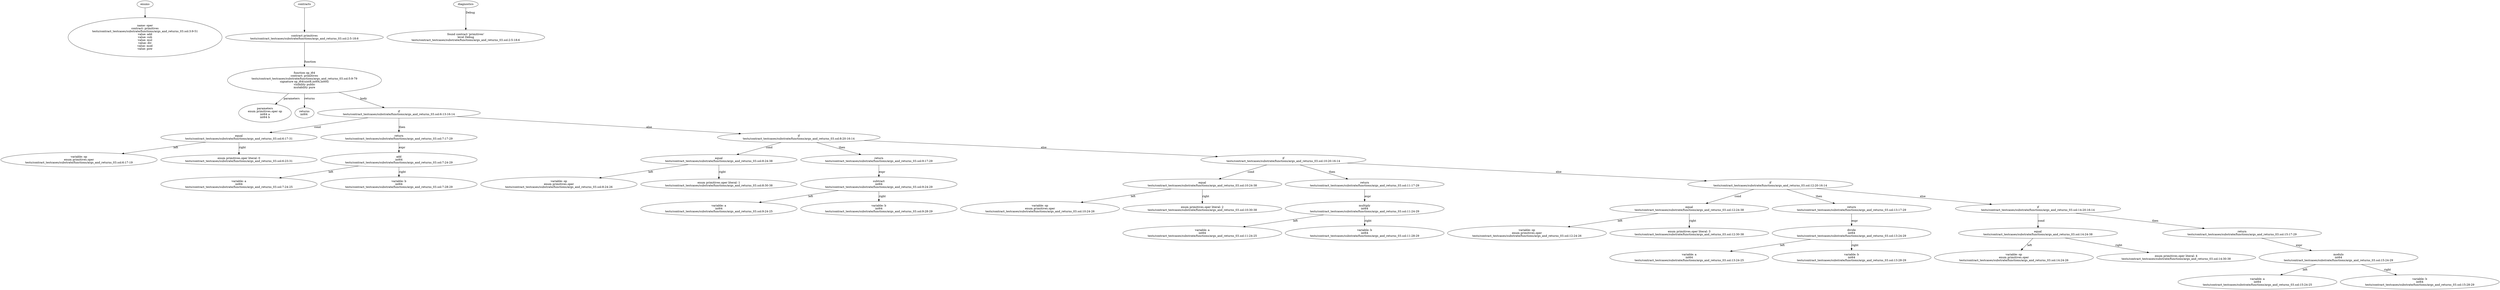 strict digraph "tests/contract_testcases/substrate/functions/args_and_returns_03.sol" {
	oper [label="name: oper\ncontract: primitives\ntests/contract_testcases/substrate/functions/args_and_returns_03.sol:3:9-51\nvalue: add\nvalue: sub\nvalue: mul\nvalue: div\nvalue: mod\nvalue: pow"]
	contract [label="contract primitives\ntests/contract_testcases/substrate/functions/args_and_returns_03.sol:2:5-18:6"]
	op_i64 [label="function op_i64\ncontract: primitives\ntests/contract_testcases/substrate/functions/args_and_returns_03.sol:5:9-79\nsignature op_i64(uint8,int64,int64)\nvisibility public\nmutability pure"]
	parameters [label="parameters\nenum primitives.oper op\nint64 a\nint64 b"]
	returns [label="returns\nint64 "]
	if [label="if\ntests/contract_testcases/substrate/functions/args_and_returns_03.sol:6:13-16:14"]
	equal [label="equal\ntests/contract_testcases/substrate/functions/args_and_returns_03.sol:6:17-31"]
	variable [label="variable: op\nenum primitives.oper\ntests/contract_testcases/substrate/functions/args_and_returns_03.sol:6:17-19"]
	number_literal [label="enum primitives.oper literal: 0\ntests/contract_testcases/substrate/functions/args_and_returns_03.sol:6:23-31"]
	return [label="return\ntests/contract_testcases/substrate/functions/args_and_returns_03.sol:7:17-29"]
	add [label="add\nint64\ntests/contract_testcases/substrate/functions/args_and_returns_03.sol:7:24-29"]
	variable_13 [label="variable: a\nint64\ntests/contract_testcases/substrate/functions/args_and_returns_03.sol:7:24-25"]
	variable_14 [label="variable: b\nint64\ntests/contract_testcases/substrate/functions/args_and_returns_03.sol:7:28-29"]
	if_15 [label="if\ntests/contract_testcases/substrate/functions/args_and_returns_03.sol:8:20-16:14"]
	equal_16 [label="equal\ntests/contract_testcases/substrate/functions/args_and_returns_03.sol:8:24-38"]
	variable_17 [label="variable: op\nenum primitives.oper\ntests/contract_testcases/substrate/functions/args_and_returns_03.sol:8:24-26"]
	number_literal_18 [label="enum primitives.oper literal: 1\ntests/contract_testcases/substrate/functions/args_and_returns_03.sol:8:30-38"]
	return_19 [label="return\ntests/contract_testcases/substrate/functions/args_and_returns_03.sol:9:17-29"]
	subtract [label="subtract\nint64\ntests/contract_testcases/substrate/functions/args_and_returns_03.sol:9:24-29"]
	variable_21 [label="variable: a\nint64\ntests/contract_testcases/substrate/functions/args_and_returns_03.sol:9:24-25"]
	variable_22 [label="variable: b\nint64\ntests/contract_testcases/substrate/functions/args_and_returns_03.sol:9:28-29"]
	if_23 [label="if\ntests/contract_testcases/substrate/functions/args_and_returns_03.sol:10:20-16:14"]
	equal_24 [label="equal\ntests/contract_testcases/substrate/functions/args_and_returns_03.sol:10:24-38"]
	variable_25 [label="variable: op\nenum primitives.oper\ntests/contract_testcases/substrate/functions/args_and_returns_03.sol:10:24-26"]
	number_literal_26 [label="enum primitives.oper literal: 2\ntests/contract_testcases/substrate/functions/args_and_returns_03.sol:10:30-38"]
	return_27 [label="return\ntests/contract_testcases/substrate/functions/args_and_returns_03.sol:11:17-29"]
	multiply [label="multiply\nint64\ntests/contract_testcases/substrate/functions/args_and_returns_03.sol:11:24-29"]
	variable_29 [label="variable: a\nint64\ntests/contract_testcases/substrate/functions/args_and_returns_03.sol:11:24-25"]
	variable_30 [label="variable: b\nint64\ntests/contract_testcases/substrate/functions/args_and_returns_03.sol:11:28-29"]
	if_31 [label="if\ntests/contract_testcases/substrate/functions/args_and_returns_03.sol:12:20-16:14"]
	equal_32 [label="equal\ntests/contract_testcases/substrate/functions/args_and_returns_03.sol:12:24-38"]
	variable_33 [label="variable: op\nenum primitives.oper\ntests/contract_testcases/substrate/functions/args_and_returns_03.sol:12:24-26"]
	number_literal_34 [label="enum primitives.oper literal: 3\ntests/contract_testcases/substrate/functions/args_and_returns_03.sol:12:30-38"]
	return_35 [label="return\ntests/contract_testcases/substrate/functions/args_and_returns_03.sol:13:17-29"]
	divide [label="divide\nint64\ntests/contract_testcases/substrate/functions/args_and_returns_03.sol:13:24-29"]
	variable_37 [label="variable: a\nint64\ntests/contract_testcases/substrate/functions/args_and_returns_03.sol:13:24-25"]
	variable_38 [label="variable: b\nint64\ntests/contract_testcases/substrate/functions/args_and_returns_03.sol:13:28-29"]
	if_39 [label="if\ntests/contract_testcases/substrate/functions/args_and_returns_03.sol:14:20-16:14"]
	equal_40 [label="equal\ntests/contract_testcases/substrate/functions/args_and_returns_03.sol:14:24-38"]
	variable_41 [label="variable: op\nenum primitives.oper\ntests/contract_testcases/substrate/functions/args_and_returns_03.sol:14:24-26"]
	number_literal_42 [label="enum primitives.oper literal: 4\ntests/contract_testcases/substrate/functions/args_and_returns_03.sol:14:30-38"]
	return_43 [label="return\ntests/contract_testcases/substrate/functions/args_and_returns_03.sol:15:17-29"]
	modulo [label="modulo\nint64\ntests/contract_testcases/substrate/functions/args_and_returns_03.sol:15:24-29"]
	variable_45 [label="variable: a\nint64\ntests/contract_testcases/substrate/functions/args_and_returns_03.sol:15:24-25"]
	variable_46 [label="variable: b\nint64\ntests/contract_testcases/substrate/functions/args_and_returns_03.sol:15:28-29"]
	diagnostic [label="found contract 'primitives'\nlevel Debug\ntests/contract_testcases/substrate/functions/args_and_returns_03.sol:2:5-18:6"]
	enums -> oper
	contracts -> contract
	contract -> op_i64 [label="function"]
	op_i64 -> parameters [label="parameters"]
	op_i64 -> returns [label="returns"]
	op_i64 -> if [label="body"]
	if -> equal [label="cond"]
	equal -> variable [label="left"]
	equal -> number_literal [label="right"]
	if -> return [label="then"]
	return -> add [label="expr"]
	add -> variable_13 [label="left"]
	add -> variable_14 [label="right"]
	if -> if_15 [label="else"]
	if_15 -> equal_16 [label="cond"]
	equal_16 -> variable_17 [label="left"]
	equal_16 -> number_literal_18 [label="right"]
	if_15 -> return_19 [label="then"]
	return_19 -> subtract [label="expr"]
	subtract -> variable_21 [label="left"]
	subtract -> variable_22 [label="right"]
	if_15 -> if_23 [label="else"]
	if_23 -> equal_24 [label="cond"]
	equal_24 -> variable_25 [label="left"]
	equal_24 -> number_literal_26 [label="right"]
	if_23 -> return_27 [label="then"]
	return_27 -> multiply [label="expr"]
	multiply -> variable_29 [label="left"]
	multiply -> variable_30 [label="right"]
	if_23 -> if_31 [label="else"]
	if_31 -> equal_32 [label="cond"]
	equal_32 -> variable_33 [label="left"]
	equal_32 -> number_literal_34 [label="right"]
	if_31 -> return_35 [label="then"]
	return_35 -> divide [label="expr"]
	divide -> variable_37 [label="left"]
	divide -> variable_38 [label="right"]
	if_31 -> if_39 [label="else"]
	if_39 -> equal_40 [label="cond"]
	equal_40 -> variable_41 [label="left"]
	equal_40 -> number_literal_42 [label="right"]
	if_39 -> return_43 [label="then"]
	return_43 -> modulo [label="expr"]
	modulo -> variable_45 [label="left"]
	modulo -> variable_46 [label="right"]
	diagnostics -> diagnostic [label="Debug"]
}
